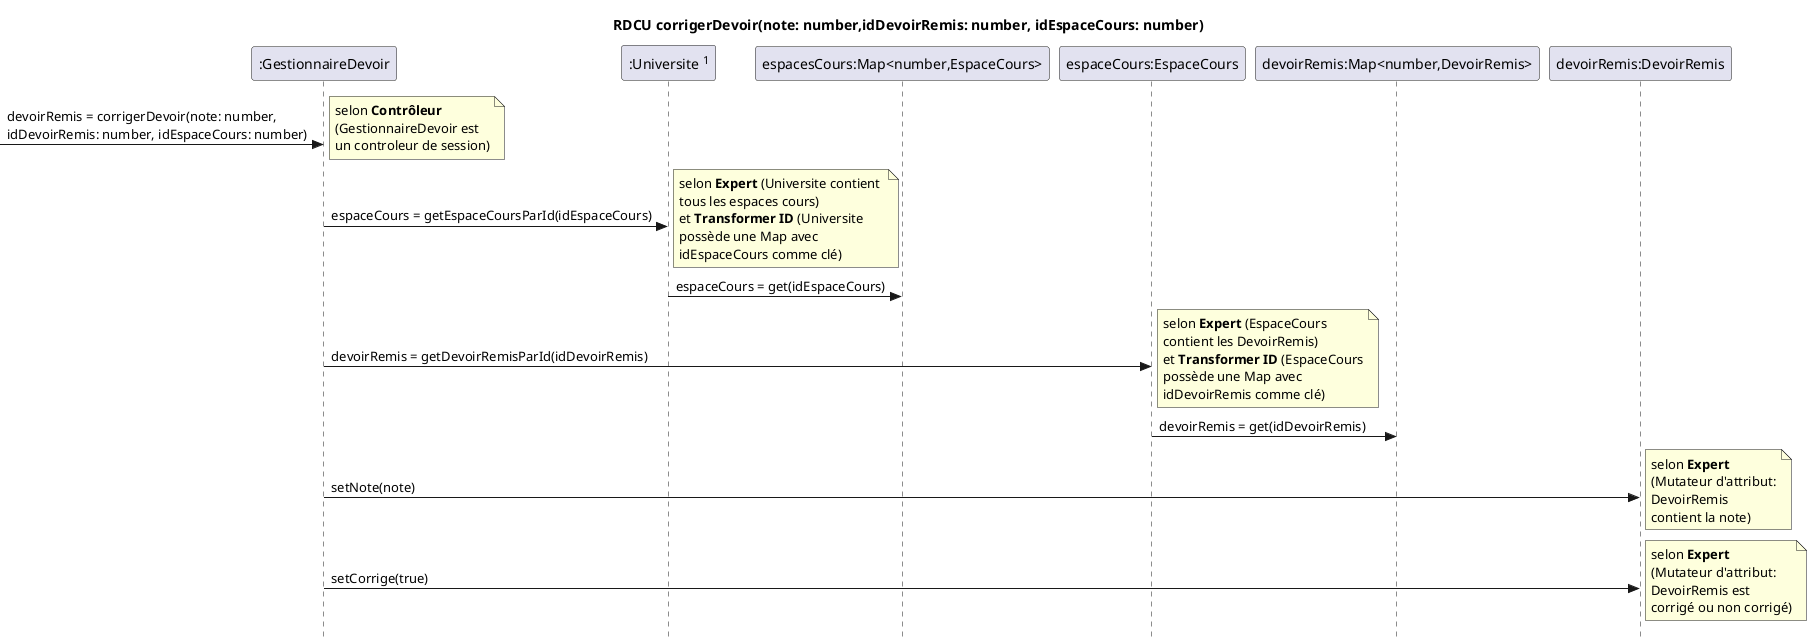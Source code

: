 @startuml
skinparam style strictuml
skinparam defaultfontname Verdana
title RDCU <b>corrigerDevoir(note: number,idDevoirRemis: number, idEspaceCours: number)</b>
participant ":GestionnaireDevoir" as gd
participant ":Universite <sup>1</sup>" as u
participant "espacesCours:Map<number,EspaceCours>" as mec
participant "espaceCours:EspaceCours" as ec
participant "devoirRemis:Map<number,DevoirRemis>" as md
participant "devoirRemis:DevoirRemis" as d

->gd : devoirRemis = corrigerDevoir(note: number,\nidDevoirRemis: number, idEspaceCours: number)
note right : selon <b>Contrôleur</b>\n(GestionnaireDevoir est\nun controleur de session)

gd -> u : espaceCours = getEspaceCoursParId(idEspaceCours)
note right : selon <b>Expert</b> (Universite contient \ntous les espaces cours)\net <b>Transformer ID</b> (Universite\npossède une Map avec\nidEspaceCours comme clé)
u -> mec : espaceCours = get(idEspaceCours)

gd -> ec : devoirRemis = getDevoirRemisParId(idDevoirRemis)
note right : selon <b>Expert</b> (EspaceCours\ncontient les DevoirRemis)\net <b>Transformer ID</b> (EspaceCours\npossède une Map avec\nidDevoirRemis comme clé)

ec -> md : devoirRemis = get(idDevoirRemis)

gd -> d : setNote(note)
note right : selon <b>Expert</b>\n(Mutateur d'attribut:\nDevoirRemis\ncontient la note)

gd -> d : setCorrige(true)
note right : selon <b>Expert</b>\n(Mutateur d'attribut:\nDevoirRemis est\ncorrigé ou non corrigé)

@enduml